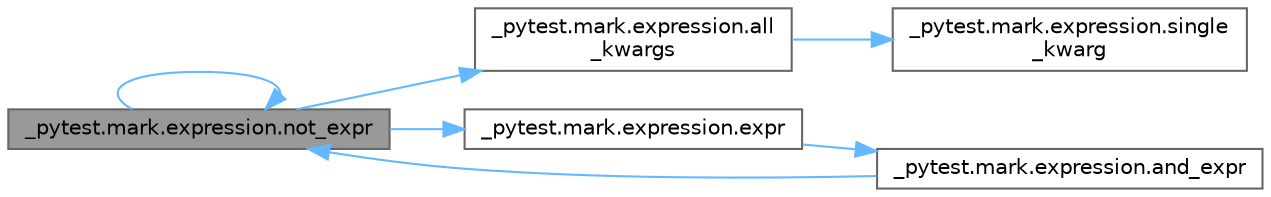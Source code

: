 digraph "_pytest.mark.expression.not_expr"
{
 // LATEX_PDF_SIZE
  bgcolor="transparent";
  edge [fontname=Helvetica,fontsize=10,labelfontname=Helvetica,labelfontsize=10];
  node [fontname=Helvetica,fontsize=10,shape=box,height=0.2,width=0.4];
  rankdir="LR";
  Node1 [id="Node000001",label="_pytest.mark.expression.not_expr",height=0.2,width=0.4,color="gray40", fillcolor="grey60", style="filled", fontcolor="black",tooltip=" "];
  Node1 -> Node2 [id="edge1_Node000001_Node000002",color="steelblue1",style="solid",tooltip=" "];
  Node2 [id="Node000002",label="_pytest.mark.expression.all\l_kwargs",height=0.2,width=0.4,color="grey40", fillcolor="white", style="filled",URL="$namespace__pytest_1_1mark_1_1expression.html#a1141af9359d77fd93314ccecd823e4a7",tooltip=" "];
  Node2 -> Node3 [id="edge2_Node000002_Node000003",color="steelblue1",style="solid",tooltip=" "];
  Node3 [id="Node000003",label="_pytest.mark.expression.single\l_kwarg",height=0.2,width=0.4,color="grey40", fillcolor="white", style="filled",URL="$namespace__pytest_1_1mark_1_1expression.html#a34ba8e6a9a9c6621a2d8aadb96caf094",tooltip=" "];
  Node1 -> Node4 [id="edge3_Node000001_Node000004",color="steelblue1",style="solid",tooltip=" "];
  Node4 [id="Node000004",label="_pytest.mark.expression.expr",height=0.2,width=0.4,color="grey40", fillcolor="white", style="filled",URL="$namespace__pytest_1_1mark_1_1expression.html#a04c09fc82894e5a3a8cee29cd53961ad",tooltip=" "];
  Node4 -> Node5 [id="edge4_Node000004_Node000005",color="steelblue1",style="solid",tooltip=" "];
  Node5 [id="Node000005",label="_pytest.mark.expression.and_expr",height=0.2,width=0.4,color="grey40", fillcolor="white", style="filled",URL="$namespace__pytest_1_1mark_1_1expression.html#a9db12573e322fbfb47e974215162beb5",tooltip=" "];
  Node5 -> Node1 [id="edge5_Node000005_Node000001",color="steelblue1",style="solid",tooltip=" "];
  Node1 -> Node1 [id="edge6_Node000001_Node000001",color="steelblue1",style="solid",tooltip=" "];
}
